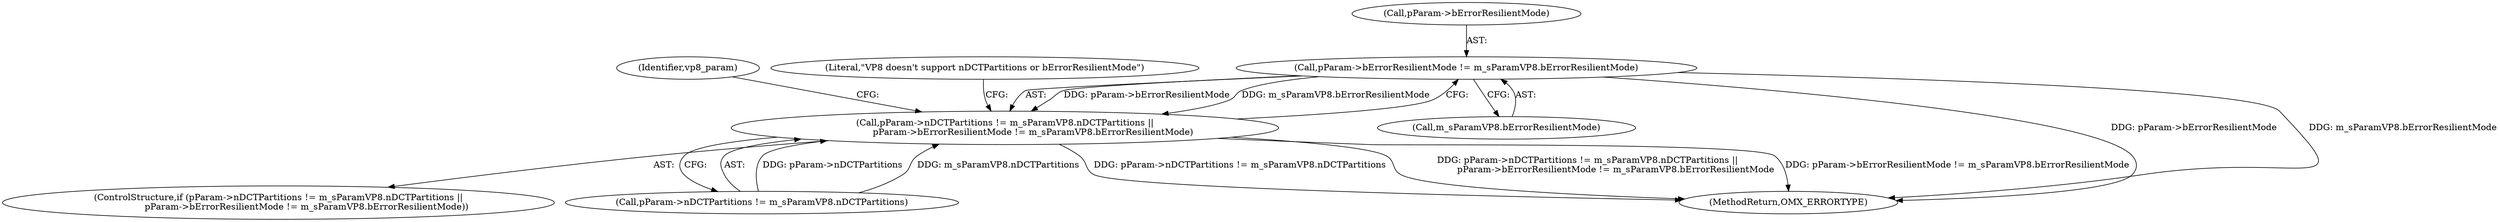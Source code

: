 digraph "0_Android_560ccdb509a7b86186fac0fce1b25bd9a3e6a6e8_7@pointer" {
"1001162" [label="(Call,pParam->bErrorResilientMode != m_sParamVP8.bErrorResilientMode)"];
"1001154" [label="(Call,pParam->nDCTPartitions != m_sParamVP8.nDCTPartitions ||\n                    pParam->bErrorResilientMode != m_sParamVP8.bErrorResilientMode)"];
"1001174" [label="(Identifier,vp8_param)"];
"1001166" [label="(Call,m_sParamVP8.bErrorResilientMode)"];
"1001153" [label="(ControlStructure,if (pParam->nDCTPartitions != m_sParamVP8.nDCTPartitions ||\n                    pParam->bErrorResilientMode != m_sParamVP8.bErrorResilientMode))"];
"1001162" [label="(Call,pParam->bErrorResilientMode != m_sParamVP8.bErrorResilientMode)"];
"1001154" [label="(Call,pParam->nDCTPartitions != m_sParamVP8.nDCTPartitions ||\n                    pParam->bErrorResilientMode != m_sParamVP8.bErrorResilientMode)"];
"1001155" [label="(Call,pParam->nDCTPartitions != m_sParamVP8.nDCTPartitions)"];
"1002913" [label="(MethodReturn,OMX_ERRORTYPE)"];
"1001163" [label="(Call,pParam->bErrorResilientMode)"];
"1001171" [label="(Literal,\"VP8 doesn't support nDCTPartitions or bErrorResilientMode\")"];
"1001162" -> "1001154"  [label="AST: "];
"1001162" -> "1001166"  [label="CFG: "];
"1001163" -> "1001162"  [label="AST: "];
"1001166" -> "1001162"  [label="AST: "];
"1001154" -> "1001162"  [label="CFG: "];
"1001162" -> "1002913"  [label="DDG: pParam->bErrorResilientMode"];
"1001162" -> "1002913"  [label="DDG: m_sParamVP8.bErrorResilientMode"];
"1001162" -> "1001154"  [label="DDG: pParam->bErrorResilientMode"];
"1001162" -> "1001154"  [label="DDG: m_sParamVP8.bErrorResilientMode"];
"1001154" -> "1001153"  [label="AST: "];
"1001154" -> "1001155"  [label="CFG: "];
"1001155" -> "1001154"  [label="AST: "];
"1001171" -> "1001154"  [label="CFG: "];
"1001174" -> "1001154"  [label="CFG: "];
"1001154" -> "1002913"  [label="DDG: pParam->nDCTPartitions != m_sParamVP8.nDCTPartitions"];
"1001154" -> "1002913"  [label="DDG: pParam->nDCTPartitions != m_sParamVP8.nDCTPartitions ||\n                    pParam->bErrorResilientMode != m_sParamVP8.bErrorResilientMode"];
"1001154" -> "1002913"  [label="DDG: pParam->bErrorResilientMode != m_sParamVP8.bErrorResilientMode"];
"1001155" -> "1001154"  [label="DDG: pParam->nDCTPartitions"];
"1001155" -> "1001154"  [label="DDG: m_sParamVP8.nDCTPartitions"];
}
